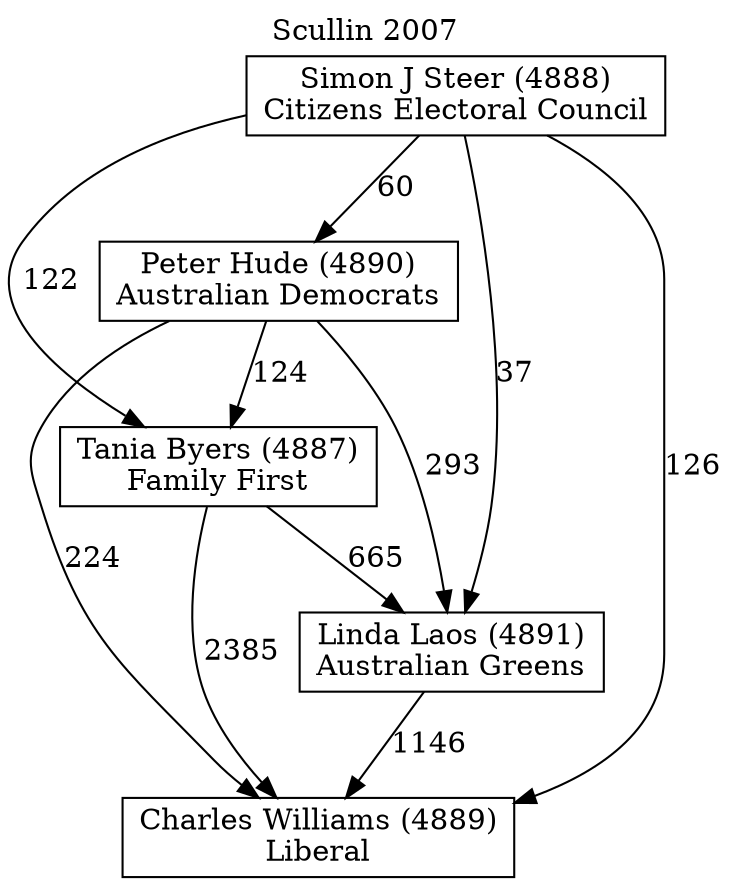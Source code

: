 // House preference flow
digraph "Charles Williams (4889)_Scullin_2007" {
	graph [label="Scullin 2007" labelloc=t mclimit=10]
	node [shape=box]
	"Charles Williams (4889)" [label="Charles Williams (4889)
Liberal"]
	"Linda Laos (4891)" [label="Linda Laos (4891)
Australian Greens"]
	"Tania Byers (4887)" [label="Tania Byers (4887)
Family First"]
	"Peter Hude (4890)" [label="Peter Hude (4890)
Australian Democrats"]
	"Simon J Steer (4888)" [label="Simon J Steer (4888)
Citizens Electoral Council"]
	"Linda Laos (4891)" -> "Charles Williams (4889)" [label=1146]
	"Tania Byers (4887)" -> "Linda Laos (4891)" [label=665]
	"Peter Hude (4890)" -> "Tania Byers (4887)" [label=124]
	"Simon J Steer (4888)" -> "Peter Hude (4890)" [label=60]
	"Tania Byers (4887)" -> "Charles Williams (4889)" [label=2385]
	"Peter Hude (4890)" -> "Charles Williams (4889)" [label=224]
	"Simon J Steer (4888)" -> "Charles Williams (4889)" [label=126]
	"Simon J Steer (4888)" -> "Tania Byers (4887)" [label=122]
	"Peter Hude (4890)" -> "Linda Laos (4891)" [label=293]
	"Simon J Steer (4888)" -> "Linda Laos (4891)" [label=37]
}
